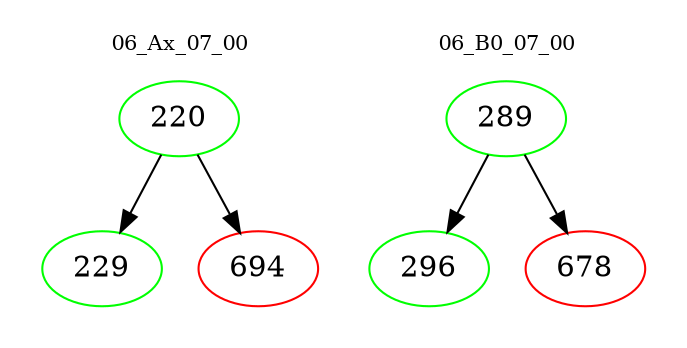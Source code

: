 digraph{
subgraph cluster_0 {
color = white
label = "06_Ax_07_00";
fontsize=10;
T0_220 [label="220", color="green"]
T0_220 -> T0_229 [color="black"]
T0_229 [label="229", color="green"]
T0_220 -> T0_694 [color="black"]
T0_694 [label="694", color="red"]
}
subgraph cluster_1 {
color = white
label = "06_B0_07_00";
fontsize=10;
T1_289 [label="289", color="green"]
T1_289 -> T1_296 [color="black"]
T1_296 [label="296", color="green"]
T1_289 -> T1_678 [color="black"]
T1_678 [label="678", color="red"]
}
}
